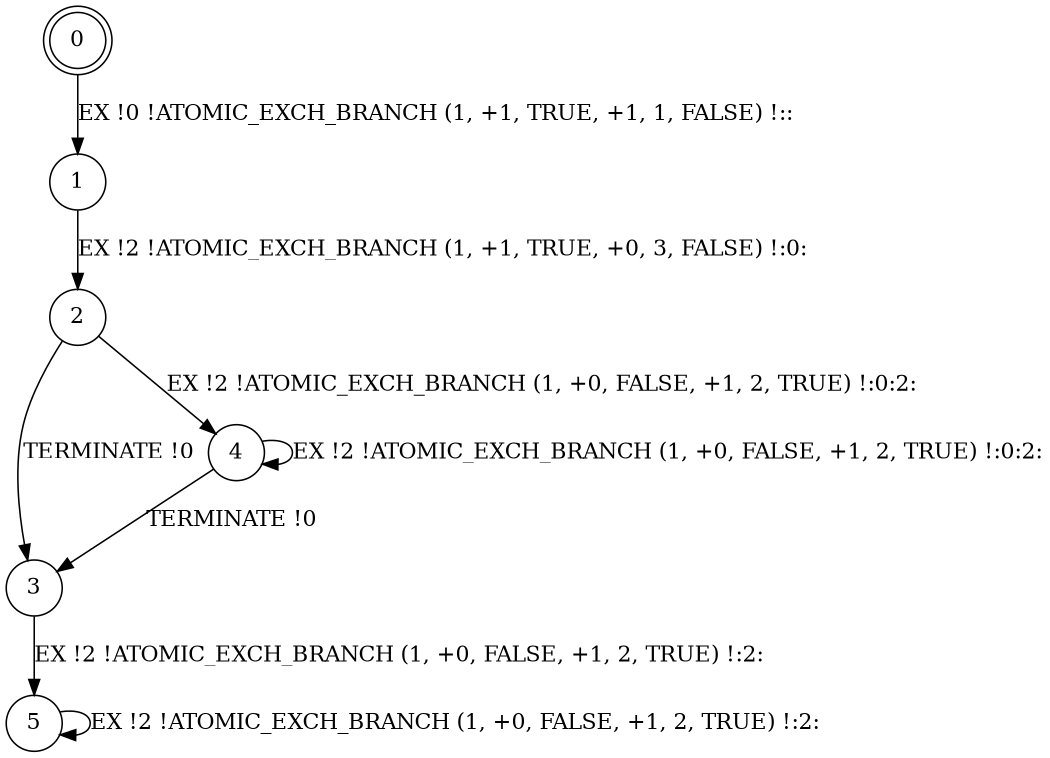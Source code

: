 digraph BCG {
size = "7, 10.5";
center = TRUE;
node [shape = circle];
0 [peripheries = 2];
0 -> 1 [label = "EX !0 !ATOMIC_EXCH_BRANCH (1, +1, TRUE, +1, 1, FALSE) !::"];
1 -> 2 [label = "EX !2 !ATOMIC_EXCH_BRANCH (1, +1, TRUE, +0, 3, FALSE) !:0:"];
2 -> 3 [label = "TERMINATE !0"];
2 -> 4 [label = "EX !2 !ATOMIC_EXCH_BRANCH (1, +0, FALSE, +1, 2, TRUE) !:0:2:"];
3 -> 5 [label = "EX !2 !ATOMIC_EXCH_BRANCH (1, +0, FALSE, +1, 2, TRUE) !:2:"];
4 -> 3 [label = "TERMINATE !0"];
4 -> 4 [label = "EX !2 !ATOMIC_EXCH_BRANCH (1, +0, FALSE, +1, 2, TRUE) !:0:2:"];
5 -> 5 [label = "EX !2 !ATOMIC_EXCH_BRANCH (1, +0, FALSE, +1, 2, TRUE) !:2:"];
}

